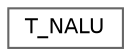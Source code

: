 digraph "类继承关系图"
{
 // LATEX_PDF_SIZE
  bgcolor="transparent";
  edge [fontname=Helvetica,fontsize=10,labelfontname=Helvetica,labelfontsize=10];
  node [fontname=Helvetica,fontsize=10,shape=box,height=0.2,width=0.4];
  rankdir="LR";
  Node0 [id="Node000000",label="T_NALU",height=0.2,width=0.4,color="grey40", fillcolor="white", style="filled",URL="$struct_t___n_a_l_u.html",tooltip="NAL 单元结构"];
}

